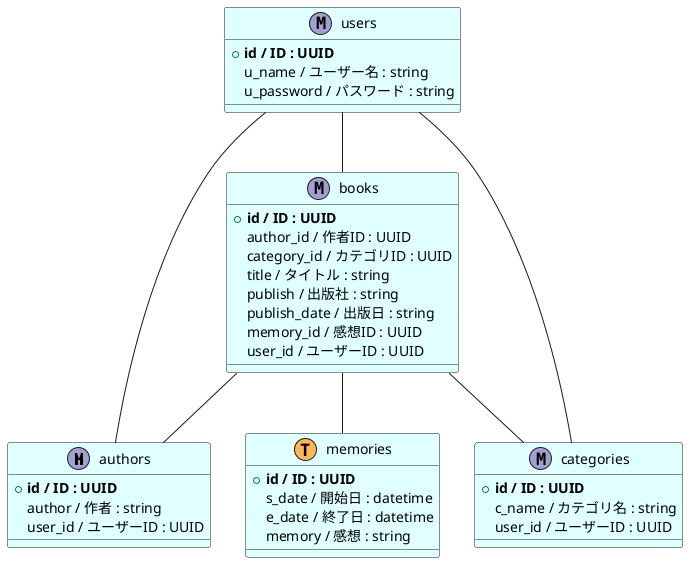 @startuml ReadingAnalysisER

!define MASTER <<M, A2A0CE>> #e0ffff
!define TRANSACTION <<T, FDB654>> #e0ffff

entity "authors" MASTER {
	+<b>id / ID : UUID
	author / 作者 : string
    user_id / ユーザーID : UUID
}
entity "users" MASTER {
	+<b>id / ID : UUID
    u_name / ユーザー名 : string
	u_password / パスワード : string
}
entity "categories" MASTER {
	+<b>id / ID : UUID
	c_name / カテゴリ名 : string
    user_id / ユーザーID : UUID
}
entity "books" MASTER {
	+<b>id / ID : UUID
    author_id / 作者ID : UUID
    category_id / カテゴリID : UUID
	title / タイトル : string
	publish / 出版社 : string
	publish_date / 出版日 : string
	memory_id / 感想ID : UUID
    user_id / ユーザーID : UUID
}
entity "memories" TRANSACTION {
	+<b>id / ID : UUID
    s_date / 開始日 : datetime
	e_date / 終了日 : datetime
    memory / 感想 : string
}


books -- authors
books -- categories
books -- memories
users -- authors
users -- categories
users -- books






@enduml